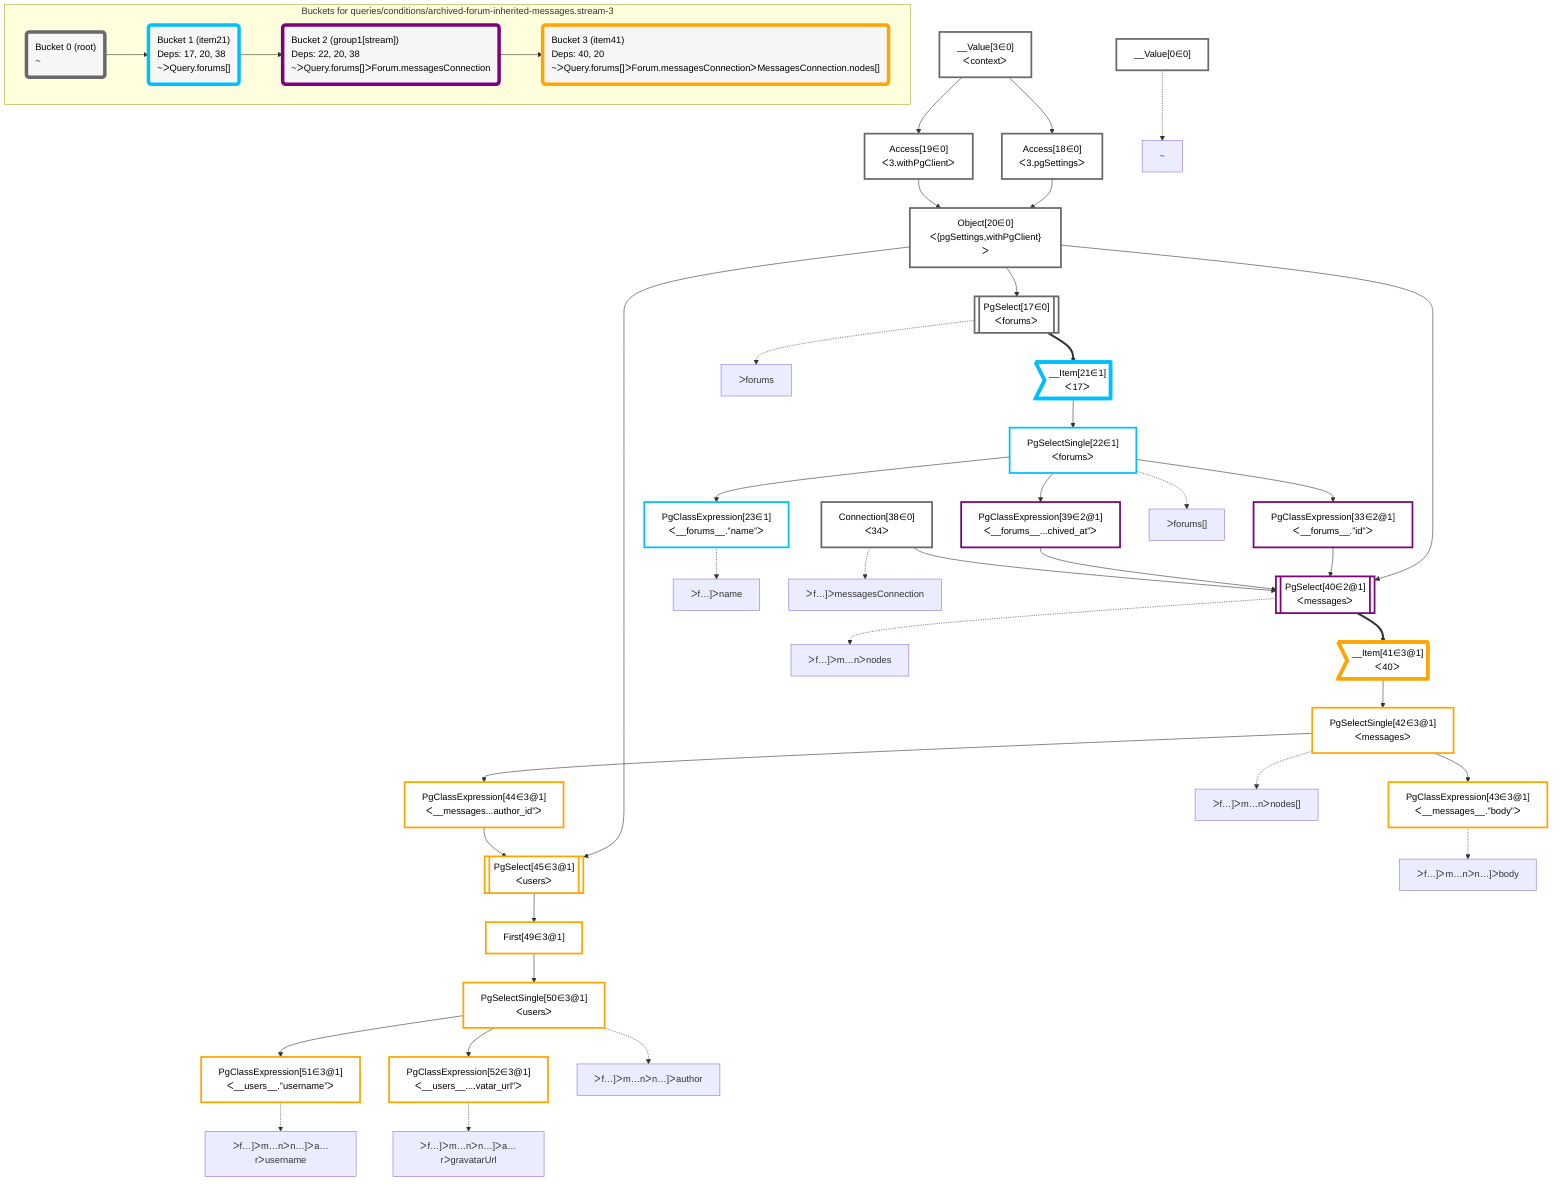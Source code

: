 graph TD
    classDef path fill:#eee,stroke:#000,color:#000
    classDef plan fill:#fff,stroke-width:3px,color:#000
    classDef itemplan fill:#fff,stroke-width:6px,color:#000
    classDef sideeffectplan fill:#f00,stroke-width:6px,color:#000
    classDef bucket fill:#f6f6f6,color:#000,stroke-width:6px,text-align:left


    %% define plans
    __Value0["__Value[0∈0]"]:::plan
    __Value3["__Value[3∈0]<br />ᐸcontextᐳ"]:::plan
    Access18["Access[18∈0]<br />ᐸ3.pgSettingsᐳ"]:::plan
    Access19["Access[19∈0]<br />ᐸ3.withPgClientᐳ"]:::plan
    Object20["Object[20∈0]<br />ᐸ{pgSettings,withPgClient}ᐳ"]:::plan
    PgSelect17[["PgSelect[17∈0]<br />ᐸforumsᐳ"]]:::plan
    __Item21>"__Item[21∈1]<br />ᐸ17ᐳ"]:::itemplan
    PgSelectSingle22["PgSelectSingle[22∈1]<br />ᐸforumsᐳ"]:::plan
    PgClassExpression23["PgClassExpression[23∈1]<br />ᐸ__forums__.”name”ᐳ"]:::plan
    PgClassExpression33["PgClassExpression[33∈2@1]<br />ᐸ__forums__.”id”ᐳ"]:::plan
    Connection38["Connection[38∈0]<br />ᐸ34ᐳ"]:::plan
    PgClassExpression39["PgClassExpression[39∈2@1]<br />ᐸ__forums__...chived_at”ᐳ"]:::plan
    PgSelect40[["PgSelect[40∈2@1]<br />ᐸmessagesᐳ"]]:::plan
    __Item41>"__Item[41∈3@1]<br />ᐸ40ᐳ"]:::itemplan
    PgSelectSingle42["PgSelectSingle[42∈3@1]<br />ᐸmessagesᐳ"]:::plan
    PgClassExpression43["PgClassExpression[43∈3@1]<br />ᐸ__messages__.”body”ᐳ"]:::plan
    PgClassExpression44["PgClassExpression[44∈3@1]<br />ᐸ__messages...author_id”ᐳ"]:::plan
    PgSelect45[["PgSelect[45∈3@1]<br />ᐸusersᐳ"]]:::plan
    First49["First[49∈3@1]"]:::plan
    PgSelectSingle50["PgSelectSingle[50∈3@1]<br />ᐸusersᐳ"]:::plan
    PgClassExpression51["PgClassExpression[51∈3@1]<br />ᐸ__users__.”username”ᐳ"]:::plan
    PgClassExpression52["PgClassExpression[52∈3@1]<br />ᐸ__users__....vatar_url”ᐳ"]:::plan

    %% plan dependencies
    __Value3 --> Access18
    __Value3 --> Access19
    Access18 & Access19 --> Object20
    Object20 --> PgSelect17
    PgSelect17 ==> __Item21
    __Item21 --> PgSelectSingle22
    PgSelectSingle22 --> PgClassExpression23
    PgSelectSingle22 --> PgClassExpression33
    PgSelectSingle22 --> PgClassExpression39
    Object20 & PgClassExpression33 & PgClassExpression39 & Connection38 --> PgSelect40
    PgSelect40 ==> __Item41
    __Item41 --> PgSelectSingle42
    PgSelectSingle42 --> PgClassExpression43
    PgSelectSingle42 --> PgClassExpression44
    Object20 & PgClassExpression44 --> PgSelect45
    PgSelect45 --> First49
    First49 --> PgSelectSingle50
    PgSelectSingle50 --> PgClassExpression51
    PgSelectSingle50 --> PgClassExpression52

    %% plan-to-path relationships
    P0["~"]
    __Value0 -.-> P0
    P17["ᐳforums"]
    PgSelect17 -.-> P17
    P22["ᐳforums[]"]
    PgSelectSingle22 -.-> P22
    P23["ᐳf…]ᐳname"]
    PgClassExpression23 -.-> P23
    P38["ᐳf…]ᐳmessagesConnection"]
    Connection38 -.-> P38
    P40["ᐳf…]ᐳm…nᐳnodes"]
    PgSelect40 -.-> P40
    P42["ᐳf…]ᐳm…nᐳnodes[]"]
    PgSelectSingle42 -.-> P42
    P43["ᐳf…]ᐳm…nᐳn…]ᐳbody"]
    PgClassExpression43 -.-> P43
    P50["ᐳf…]ᐳm…nᐳn…]ᐳauthor"]
    PgSelectSingle50 -.-> P50
    P51["ᐳf…]ᐳm…nᐳn…]ᐳa…rᐳusername"]
    PgClassExpression51 -.-> P51
    P52["ᐳf…]ᐳm…nᐳn…]ᐳa…rᐳgravatarUrl"]
    PgClassExpression52 -.-> P52

    subgraph "Buckets for queries/conditions/archived-forum-inherited-messages.stream-3"
    Bucket0("Bucket 0 (root)<br />~"):::bucket
    classDef bucket0 stroke:#696969
    class Bucket0,__Value0,__Value3,PgSelect17,Access18,Access19,Object20,Connection38 bucket0
    Bucket1("Bucket 1 (item21)<br />Deps: 17, 20, 38<br />~ᐳQuery.forums[]"):::bucket
    classDef bucket1 stroke:#00bfff
    class Bucket1,__Item21,PgSelectSingle22,PgClassExpression23 bucket1
    Bucket2("Bucket 2 (group1[stream])<br />Deps: 22, 20, 38<br />~ᐳQuery.forums[]ᐳForum.messagesConnection"):::bucket
    classDef bucket2 stroke:#7f007f
    class Bucket2,PgClassExpression33,PgClassExpression39,PgSelect40 bucket2
    Bucket3("Bucket 3 (item41)<br />Deps: 40, 20<br />~ᐳQuery.forums[]ᐳForum.messagesConnectionᐳMessagesConnection.nodes[]"):::bucket
    classDef bucket3 stroke:#ffa500
    class Bucket3,__Item41,PgSelectSingle42,PgClassExpression43,PgClassExpression44,PgSelect45,First49,PgSelectSingle50,PgClassExpression51,PgClassExpression52 bucket3
    Bucket0 --> Bucket1
    Bucket1 --> Bucket2
    Bucket2 --> Bucket3
    end